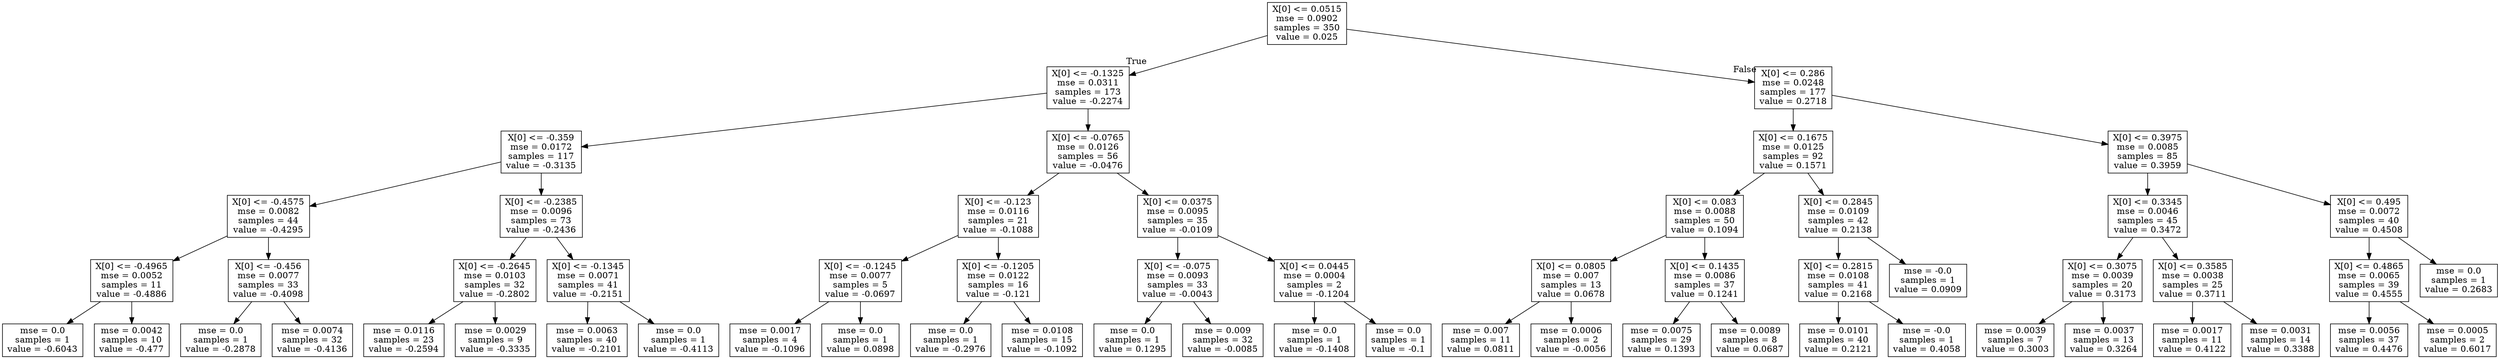 digraph Tree {
node [shape=box] ;
0 [label="X[0] <= 0.0515\nmse = 0.0902\nsamples = 350\nvalue = 0.025"] ;
1 [label="X[0] <= -0.1325\nmse = 0.0311\nsamples = 173\nvalue = -0.2274"] ;
0 -> 1 [labeldistance=2.5, labelangle=45, headlabel="True"] ;
2 [label="X[0] <= -0.359\nmse = 0.0172\nsamples = 117\nvalue = -0.3135"] ;
1 -> 2 ;
3 [label="X[0] <= -0.4575\nmse = 0.0082\nsamples = 44\nvalue = -0.4295"] ;
2 -> 3 ;
4 [label="X[0] <= -0.4965\nmse = 0.0052\nsamples = 11\nvalue = -0.4886"] ;
3 -> 4 ;
5 [label="mse = 0.0\nsamples = 1\nvalue = -0.6043"] ;
4 -> 5 ;
6 [label="mse = 0.0042\nsamples = 10\nvalue = -0.477"] ;
4 -> 6 ;
7 [label="X[0] <= -0.456\nmse = 0.0077\nsamples = 33\nvalue = -0.4098"] ;
3 -> 7 ;
8 [label="mse = 0.0\nsamples = 1\nvalue = -0.2878"] ;
7 -> 8 ;
9 [label="mse = 0.0074\nsamples = 32\nvalue = -0.4136"] ;
7 -> 9 ;
10 [label="X[0] <= -0.2385\nmse = 0.0096\nsamples = 73\nvalue = -0.2436"] ;
2 -> 10 ;
11 [label="X[0] <= -0.2645\nmse = 0.0103\nsamples = 32\nvalue = -0.2802"] ;
10 -> 11 ;
12 [label="mse = 0.0116\nsamples = 23\nvalue = -0.2594"] ;
11 -> 12 ;
13 [label="mse = 0.0029\nsamples = 9\nvalue = -0.3335"] ;
11 -> 13 ;
14 [label="X[0] <= -0.1345\nmse = 0.0071\nsamples = 41\nvalue = -0.2151"] ;
10 -> 14 ;
15 [label="mse = 0.0063\nsamples = 40\nvalue = -0.2101"] ;
14 -> 15 ;
16 [label="mse = 0.0\nsamples = 1\nvalue = -0.4113"] ;
14 -> 16 ;
17 [label="X[0] <= -0.0765\nmse = 0.0126\nsamples = 56\nvalue = -0.0476"] ;
1 -> 17 ;
18 [label="X[0] <= -0.123\nmse = 0.0116\nsamples = 21\nvalue = -0.1088"] ;
17 -> 18 ;
19 [label="X[0] <= -0.1245\nmse = 0.0077\nsamples = 5\nvalue = -0.0697"] ;
18 -> 19 ;
20 [label="mse = 0.0017\nsamples = 4\nvalue = -0.1096"] ;
19 -> 20 ;
21 [label="mse = 0.0\nsamples = 1\nvalue = 0.0898"] ;
19 -> 21 ;
22 [label="X[0] <= -0.1205\nmse = 0.0122\nsamples = 16\nvalue = -0.121"] ;
18 -> 22 ;
23 [label="mse = 0.0\nsamples = 1\nvalue = -0.2976"] ;
22 -> 23 ;
24 [label="mse = 0.0108\nsamples = 15\nvalue = -0.1092"] ;
22 -> 24 ;
25 [label="X[0] <= 0.0375\nmse = 0.0095\nsamples = 35\nvalue = -0.0109"] ;
17 -> 25 ;
26 [label="X[0] <= -0.075\nmse = 0.0093\nsamples = 33\nvalue = -0.0043"] ;
25 -> 26 ;
27 [label="mse = 0.0\nsamples = 1\nvalue = 0.1295"] ;
26 -> 27 ;
28 [label="mse = 0.009\nsamples = 32\nvalue = -0.0085"] ;
26 -> 28 ;
29 [label="X[0] <= 0.0445\nmse = 0.0004\nsamples = 2\nvalue = -0.1204"] ;
25 -> 29 ;
30 [label="mse = 0.0\nsamples = 1\nvalue = -0.1408"] ;
29 -> 30 ;
31 [label="mse = 0.0\nsamples = 1\nvalue = -0.1"] ;
29 -> 31 ;
32 [label="X[0] <= 0.286\nmse = 0.0248\nsamples = 177\nvalue = 0.2718"] ;
0 -> 32 [labeldistance=2.5, labelangle=-45, headlabel="False"] ;
33 [label="X[0] <= 0.1675\nmse = 0.0125\nsamples = 92\nvalue = 0.1571"] ;
32 -> 33 ;
34 [label="X[0] <= 0.083\nmse = 0.0088\nsamples = 50\nvalue = 0.1094"] ;
33 -> 34 ;
35 [label="X[0] <= 0.0805\nmse = 0.007\nsamples = 13\nvalue = 0.0678"] ;
34 -> 35 ;
36 [label="mse = 0.007\nsamples = 11\nvalue = 0.0811"] ;
35 -> 36 ;
37 [label="mse = 0.0006\nsamples = 2\nvalue = -0.0056"] ;
35 -> 37 ;
38 [label="X[0] <= 0.1435\nmse = 0.0086\nsamples = 37\nvalue = 0.1241"] ;
34 -> 38 ;
39 [label="mse = 0.0075\nsamples = 29\nvalue = 0.1393"] ;
38 -> 39 ;
40 [label="mse = 0.0089\nsamples = 8\nvalue = 0.0687"] ;
38 -> 40 ;
41 [label="X[0] <= 0.2845\nmse = 0.0109\nsamples = 42\nvalue = 0.2138"] ;
33 -> 41 ;
42 [label="X[0] <= 0.2815\nmse = 0.0108\nsamples = 41\nvalue = 0.2168"] ;
41 -> 42 ;
43 [label="mse = 0.0101\nsamples = 40\nvalue = 0.2121"] ;
42 -> 43 ;
44 [label="mse = -0.0\nsamples = 1\nvalue = 0.4058"] ;
42 -> 44 ;
45 [label="mse = -0.0\nsamples = 1\nvalue = 0.0909"] ;
41 -> 45 ;
46 [label="X[0] <= 0.3975\nmse = 0.0085\nsamples = 85\nvalue = 0.3959"] ;
32 -> 46 ;
47 [label="X[0] <= 0.3345\nmse = 0.0046\nsamples = 45\nvalue = 0.3472"] ;
46 -> 47 ;
48 [label="X[0] <= 0.3075\nmse = 0.0039\nsamples = 20\nvalue = 0.3173"] ;
47 -> 48 ;
49 [label="mse = 0.0039\nsamples = 7\nvalue = 0.3003"] ;
48 -> 49 ;
50 [label="mse = 0.0037\nsamples = 13\nvalue = 0.3264"] ;
48 -> 50 ;
51 [label="X[0] <= 0.3585\nmse = 0.0038\nsamples = 25\nvalue = 0.3711"] ;
47 -> 51 ;
52 [label="mse = 0.0017\nsamples = 11\nvalue = 0.4122"] ;
51 -> 52 ;
53 [label="mse = 0.0031\nsamples = 14\nvalue = 0.3388"] ;
51 -> 53 ;
54 [label="X[0] <= 0.495\nmse = 0.0072\nsamples = 40\nvalue = 0.4508"] ;
46 -> 54 ;
55 [label="X[0] <= 0.4865\nmse = 0.0065\nsamples = 39\nvalue = 0.4555"] ;
54 -> 55 ;
56 [label="mse = 0.0056\nsamples = 37\nvalue = 0.4476"] ;
55 -> 56 ;
57 [label="mse = 0.0005\nsamples = 2\nvalue = 0.6017"] ;
55 -> 57 ;
58 [label="mse = 0.0\nsamples = 1\nvalue = 0.2683"] ;
54 -> 58 ;
}